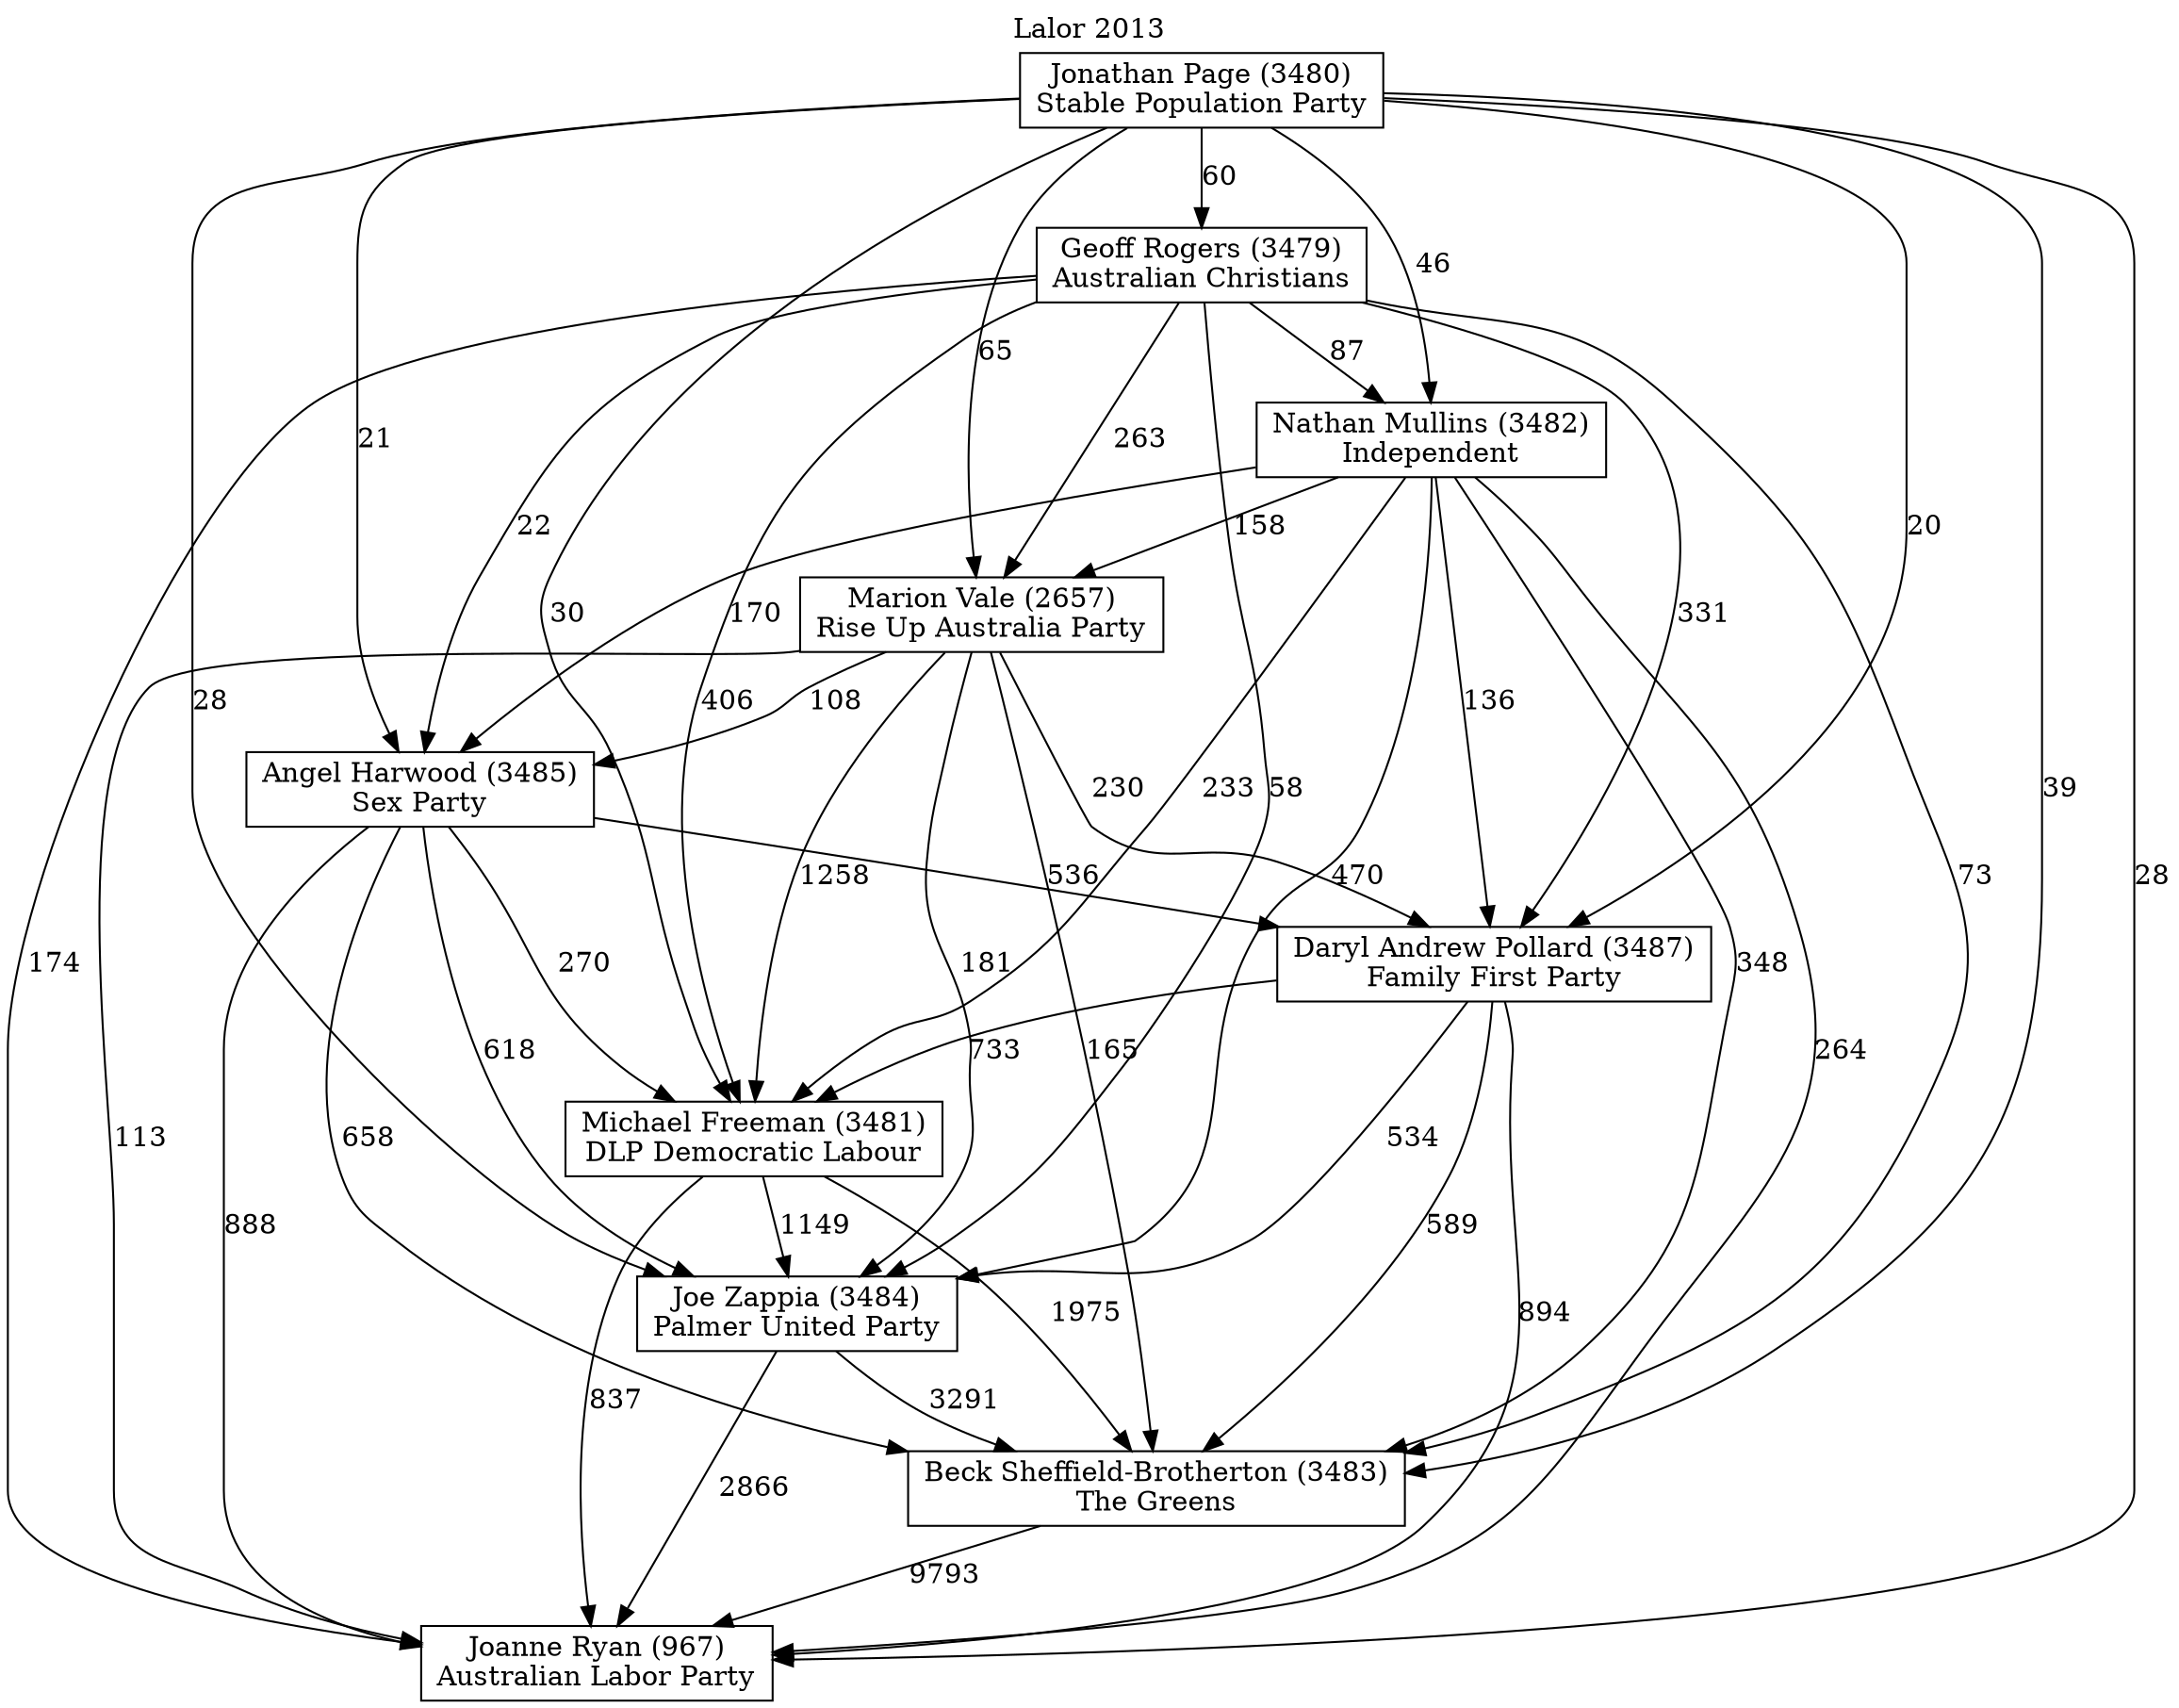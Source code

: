 // House preference flow
digraph "Joanne Ryan (967)_Lalor_2013" {
	graph [label="Lalor 2013" labelloc=t mclimit=10]
	node [shape=box]
	"Angel Harwood (3485)" [label="Angel Harwood (3485)
Sex Party"]
	"Beck Sheffield-Brotherton (3483)" [label="Beck Sheffield-Brotherton (3483)
The Greens"]
	"Daryl Andrew Pollard (3487)" [label="Daryl Andrew Pollard (3487)
Family First Party"]
	"Geoff Rogers (3479)" [label="Geoff Rogers (3479)
Australian Christians"]
	"Joanne Ryan (967)" [label="Joanne Ryan (967)
Australian Labor Party"]
	"Joe Zappia (3484)" [label="Joe Zappia (3484)
Palmer United Party"]
	"Jonathan Page (3480)" [label="Jonathan Page (3480)
Stable Population Party"]
	"Marion Vale (2657)" [label="Marion Vale (2657)
Rise Up Australia Party"]
	"Michael Freeman (3481)" [label="Michael Freeman (3481)
DLP Democratic Labour"]
	"Nathan Mullins (3482)" [label="Nathan Mullins (3482)
Independent"]
	"Angel Harwood (3485)" -> "Beck Sheffield-Brotherton (3483)" [label=658]
	"Angel Harwood (3485)" -> "Daryl Andrew Pollard (3487)" [label=536]
	"Angel Harwood (3485)" -> "Joanne Ryan (967)" [label=888]
	"Angel Harwood (3485)" -> "Joe Zappia (3484)" [label=618]
	"Angel Harwood (3485)" -> "Michael Freeman (3481)" [label=270]
	"Beck Sheffield-Brotherton (3483)" -> "Joanne Ryan (967)" [label=9793]
	"Daryl Andrew Pollard (3487)" -> "Beck Sheffield-Brotherton (3483)" [label=589]
	"Daryl Andrew Pollard (3487)" -> "Joanne Ryan (967)" [label=894]
	"Daryl Andrew Pollard (3487)" -> "Joe Zappia (3484)" [label=534]
	"Daryl Andrew Pollard (3487)" -> "Michael Freeman (3481)" [label=733]
	"Geoff Rogers (3479)" -> "Angel Harwood (3485)" [label=22]
	"Geoff Rogers (3479)" -> "Beck Sheffield-Brotherton (3483)" [label=73]
	"Geoff Rogers (3479)" -> "Daryl Andrew Pollard (3487)" [label=331]
	"Geoff Rogers (3479)" -> "Joanne Ryan (967)" [label=174]
	"Geoff Rogers (3479)" -> "Joe Zappia (3484)" [label=58]
	"Geoff Rogers (3479)" -> "Marion Vale (2657)" [label=263]
	"Geoff Rogers (3479)" -> "Michael Freeman (3481)" [label=406]
	"Geoff Rogers (3479)" -> "Nathan Mullins (3482)" [label=87]
	"Joe Zappia (3484)" -> "Beck Sheffield-Brotherton (3483)" [label=3291]
	"Joe Zappia (3484)" -> "Joanne Ryan (967)" [label=2866]
	"Jonathan Page (3480)" -> "Angel Harwood (3485)" [label=21]
	"Jonathan Page (3480)" -> "Beck Sheffield-Brotherton (3483)" [label=39]
	"Jonathan Page (3480)" -> "Daryl Andrew Pollard (3487)" [label=20]
	"Jonathan Page (3480)" -> "Geoff Rogers (3479)" [label=60]
	"Jonathan Page (3480)" -> "Joanne Ryan (967)" [label=28]
	"Jonathan Page (3480)" -> "Joe Zappia (3484)" [label=28]
	"Jonathan Page (3480)" -> "Marion Vale (2657)" [label=65]
	"Jonathan Page (3480)" -> "Michael Freeman (3481)" [label=30]
	"Jonathan Page (3480)" -> "Nathan Mullins (3482)" [label=46]
	"Marion Vale (2657)" -> "Angel Harwood (3485)" [label=108]
	"Marion Vale (2657)" -> "Beck Sheffield-Brotherton (3483)" [label=165]
	"Marion Vale (2657)" -> "Daryl Andrew Pollard (3487)" [label=230]
	"Marion Vale (2657)" -> "Joanne Ryan (967)" [label=113]
	"Marion Vale (2657)" -> "Joe Zappia (3484)" [label=181]
	"Marion Vale (2657)" -> "Michael Freeman (3481)" [label=1258]
	"Michael Freeman (3481)" -> "Beck Sheffield-Brotherton (3483)" [label=1975]
	"Michael Freeman (3481)" -> "Joanne Ryan (967)" [label=837]
	"Michael Freeman (3481)" -> "Joe Zappia (3484)" [label=1149]
	"Nathan Mullins (3482)" -> "Angel Harwood (3485)" [label=170]
	"Nathan Mullins (3482)" -> "Beck Sheffield-Brotherton (3483)" [label=348]
	"Nathan Mullins (3482)" -> "Daryl Andrew Pollard (3487)" [label=136]
	"Nathan Mullins (3482)" -> "Joanne Ryan (967)" [label=264]
	"Nathan Mullins (3482)" -> "Joe Zappia (3484)" [label=470]
	"Nathan Mullins (3482)" -> "Marion Vale (2657)" [label=158]
	"Nathan Mullins (3482)" -> "Michael Freeman (3481)" [label=233]
}
